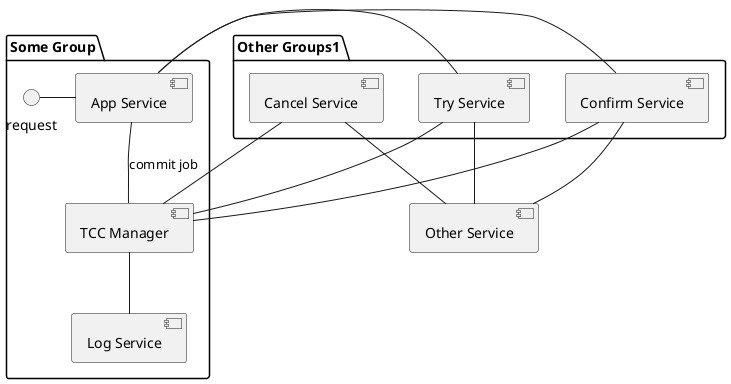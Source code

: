 @startuml

package "Some Group" {
request - [App Service]
[App Service] -down- [TCC Manager]: commit job
[TCC Manager] -down- [Log Service]
}

package "Other Groups1" {
[App Service] -right- [Try Service]
[App Service] -right- [Confirm Service]
}

package "Other Groups1" {
[TCC Manager] -up- [Try Service]
[TCC Manager] -up- [Confirm Service]
[TCC Manager] -up- [Cancel Service]
}

[Try Service] -- [Other Service]
[Confirm Service] -- [Other Service]
[Cancel Service]-- [Other Service]

@enduml